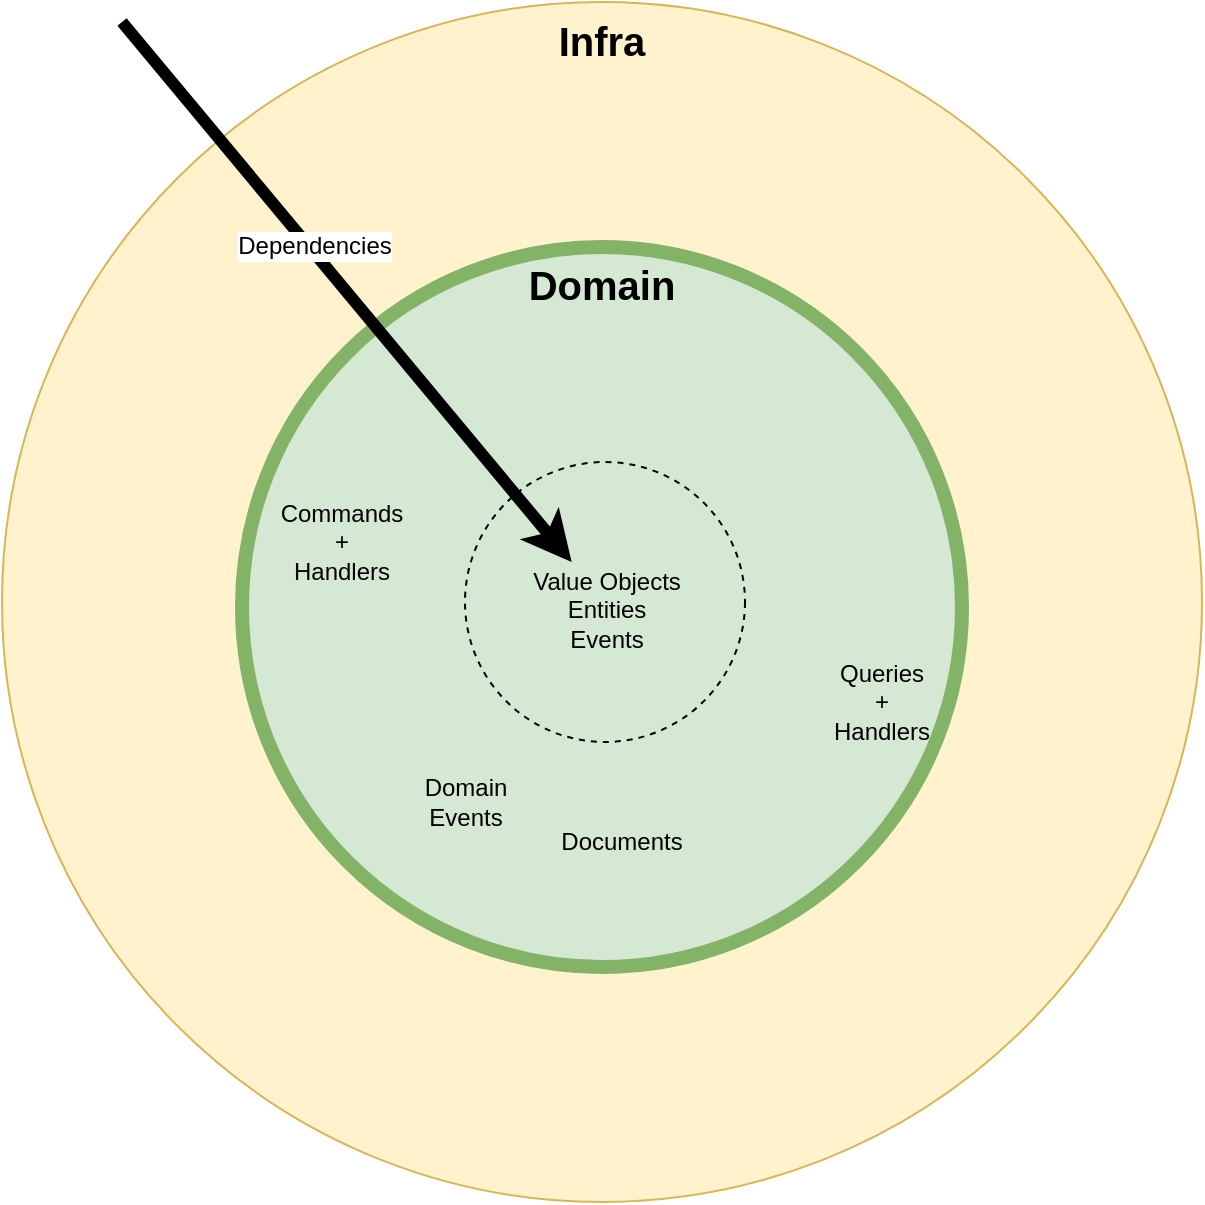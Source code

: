 <mxfile version="12.1.4" type="device" pages="1"><diagram id="oMv3gXvn52VZe30oFL__" name="Page-1"><mxGraphModel dx="1422" dy="846" grid="1" gridSize="10" guides="1" tooltips="1" connect="1" arrows="1" fold="1" page="1" pageScale="1" pageWidth="1169" pageHeight="826" math="0" shadow="0"><root><mxCell id="0"/><mxCell id="1" parent="0"/><mxCell id="_8qMLZOjNLlSM4dgqviZ-17" value="&lt;font style=&quot;font-size: 20px&quot;&gt;Infra&lt;/font&gt;" style="ellipse;whiteSpace=wrap;html=1;aspect=fixed;fillColor=#fff2cc;align=center;verticalAlign=top;fontSize=21;fontStyle=1;strokeColor=#d6b656;" vertex="1" parent="1"><mxGeometry x="240" y="80" width="600" height="600" as="geometry"/></mxCell><mxCell id="_8qMLZOjNLlSM4dgqviZ-4" value="&lt;b&gt;&lt;font style=&quot;font-size: 20px&quot;&gt;Domain&lt;/font&gt;&lt;/b&gt;" style="ellipse;whiteSpace=wrap;html=1;aspect=fixed;fillColor=#d5e8d4;verticalAlign=top;horizontal=1;labelPosition=center;verticalLabelPosition=middle;align=center;strokeWidth=7;strokeColor=#82b366;" vertex="1" parent="1"><mxGeometry x="360" y="202.5" width="360" height="360" as="geometry"/></mxCell><mxCell id="_8qMLZOjNLlSM4dgqviZ-3" value="" style="ellipse;whiteSpace=wrap;html=1;aspect=fixed;fillColor=none;dashed=1;" vertex="1" parent="1"><mxGeometry x="471.5" y="310" width="140" height="140" as="geometry"/></mxCell><mxCell id="_8qMLZOjNLlSM4dgqviZ-2" value="Value Objects&lt;br&gt;Entities&lt;br&gt;Events" style="text;html=1;resizable=0;points=[];autosize=1;align=center;verticalAlign=top;spacingTop=-4;" vertex="1" parent="1"><mxGeometry x="496.5" y="360" width="90" height="40" as="geometry"/></mxCell><mxCell id="_8qMLZOjNLlSM4dgqviZ-7" value="Domain&lt;br&gt;Events" style="text;html=1;strokeColor=none;fillColor=none;align=center;verticalAlign=middle;whiteSpace=wrap;rounded=0;" vertex="1" parent="1"><mxGeometry x="451.5" y="470" width="40" height="20" as="geometry"/></mxCell><mxCell id="_8qMLZOjNLlSM4dgqviZ-8" value="Queries&lt;br&gt;+&lt;br&gt;Handlers" style="text;html=1;strokeColor=none;fillColor=none;align=center;verticalAlign=middle;whiteSpace=wrap;rounded=0;" vertex="1" parent="1"><mxGeometry x="660" y="420" width="40" height="20" as="geometry"/></mxCell><mxCell id="_8qMLZOjNLlSM4dgqviZ-12" value="" style="endArrow=classic;html=1;strokeWidth=6;fontSize=15;fontStyle=1" edge="1" parent="1" target="_8qMLZOjNLlSM4dgqviZ-2"><mxGeometry width="50" height="50" relative="1" as="geometry"><mxPoint x="300" y="90" as="sourcePoint"/><mxPoint x="70" y="590" as="targetPoint"/></mxGeometry></mxCell><mxCell id="_8qMLZOjNLlSM4dgqviZ-13" value="Dependencies" style="text;html=1;resizable=0;points=[];align=center;verticalAlign=middle;labelBackgroundColor=#ffffff;" vertex="1" connectable="0" parent="_8qMLZOjNLlSM4dgqviZ-12"><mxGeometry x="-0.157" y="2" relative="1" as="geometry"><mxPoint y="-1" as="offset"/></mxGeometry></mxCell><mxCell id="_8qMLZOjNLlSM4dgqviZ-14" value="Commands&lt;br&gt;+&lt;br&gt;Handlers" style="text;html=1;strokeColor=none;fillColor=none;align=center;verticalAlign=middle;whiteSpace=wrap;rounded=0;" vertex="1" parent="1"><mxGeometry x="390" y="340" width="40" height="20" as="geometry"/></mxCell><mxCell id="_8qMLZOjNLlSM4dgqviZ-15" value="Documents" style="text;html=1;strokeColor=none;fillColor=none;align=center;verticalAlign=middle;whiteSpace=wrap;rounded=0;" vertex="1" parent="1"><mxGeometry x="530" y="490" width="40" height="20" as="geometry"/></mxCell></root></mxGraphModel></diagram></mxfile>
